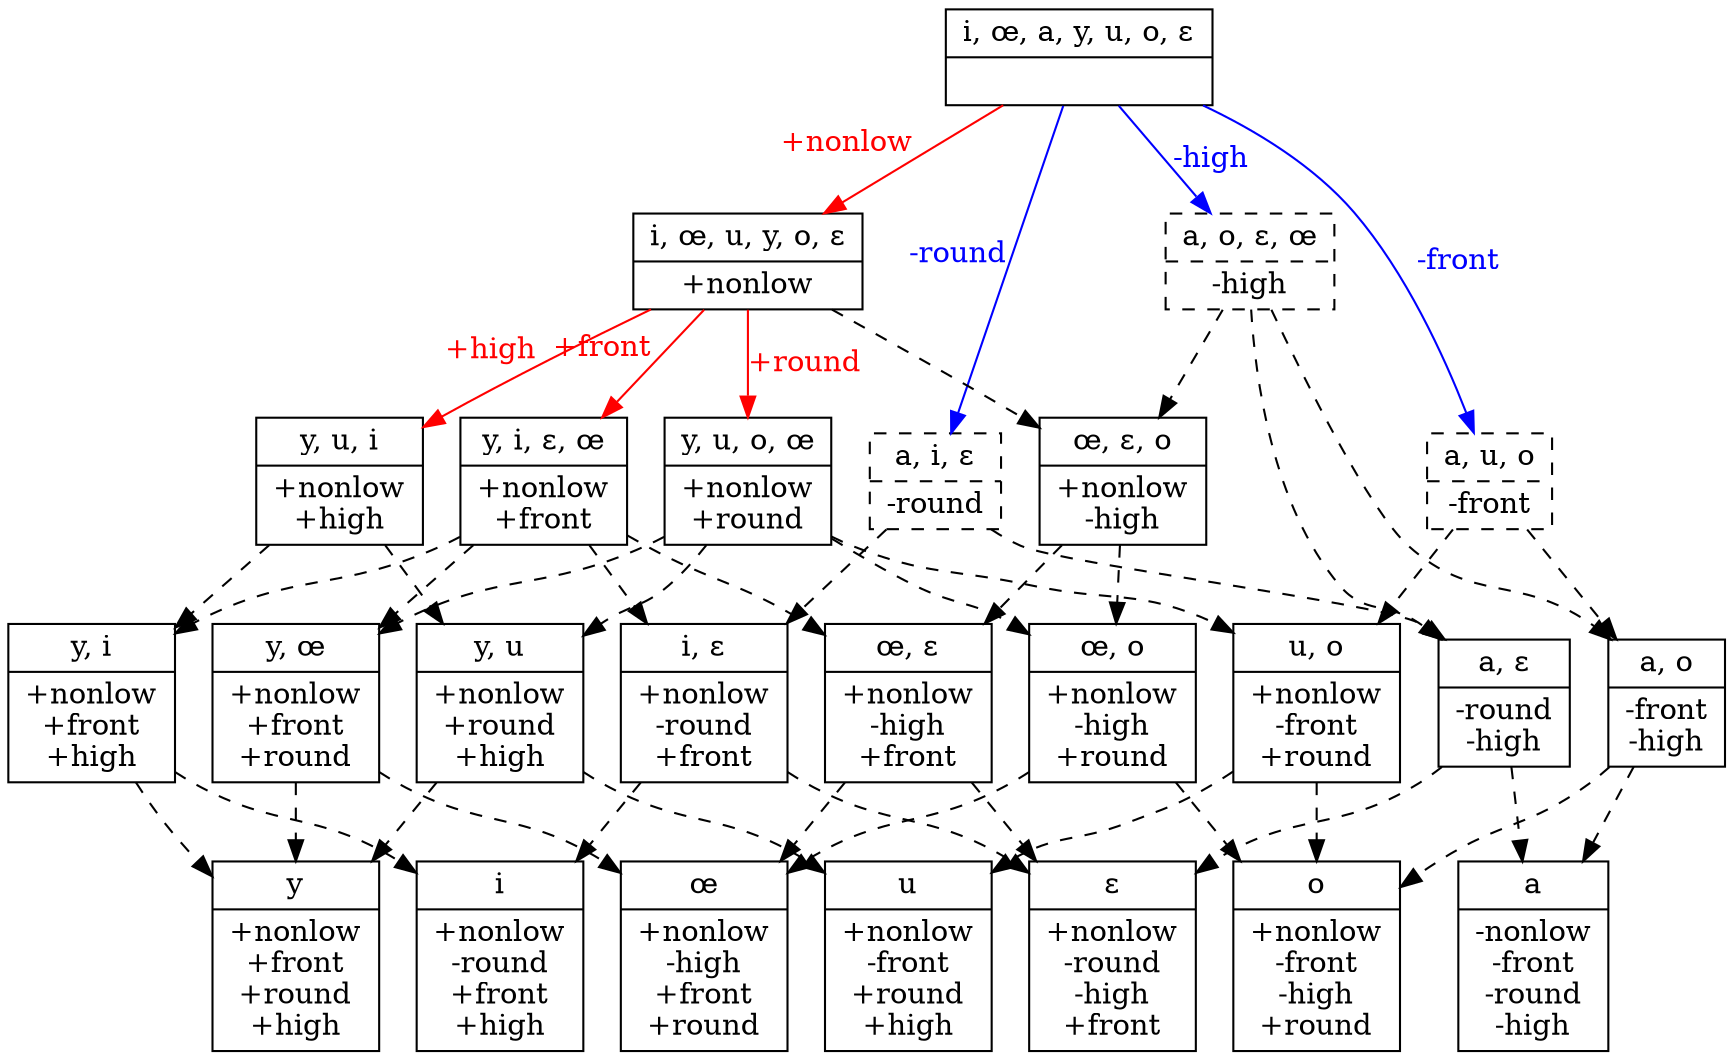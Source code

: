 // None
digraph {
	graph [ dpi = 300 ];
	0 [label="{<segs> i, œ, a, y, u, o, ɛ |<feats>  }",shape=record]
	1 [label="{<segs> i, œ, u, y, o, ɛ |<feats> +nonlow }",shape=record]
	2 [label="{<segs> y, i, ɛ, œ |<feats> +nonlow\n+front }",shape=record]
	3 [label="{<segs> y, u, o, œ |<feats> +nonlow\n+round }",shape=record]
	4 [label="{<segs> y, u, i |<feats> +nonlow\n+high }",shape=record]
	5 [label="{<segs> i |<feats> +nonlow\n-round\n+front\n+high }",shape=record]
	6 [label="{<segs> y |<feats> +nonlow\n+front\n+round\n+high }",shape=record]
	7 [label="{<segs> u |<feats> +nonlow\n-front\n+round\n+high }",shape=record]
	8 [label="{<segs> ɛ |<feats> +nonlow\n-round\n-high\n+front }",shape=record]
	9 [label="{<segs> œ |<feats> +nonlow\n-high\n+front\n+round }",shape=record]
	10 [label="{<segs> o |<feats> +nonlow\n-front\n-high\n+round }",shape=record]
	11 [label="{<segs> a |<feats> -nonlow\n-front\n-round\n-high }",shape=record]
	12 [label="{<segs> y, œ |<feats> +nonlow\n+front\n+round }",shape=record]
	13 [label="{<segs> y, i |<feats> +nonlow\n+front\n+high }",shape=record]
	14 [label="{<segs> y, u |<feats> +nonlow\n+round\n+high }",shape=record]
	15 [label="{<segs> a, u, o |<feats> -front }",shape=record,style=dashed]
	16 [label="{<segs> u, o |<feats> +nonlow\n-front\n+round }",shape=record]
	17 [label="{<segs> a, i, ɛ |<feats> -round }",shape=record,style=dashed]
	18 [label="{<segs> i, ɛ |<feats> +nonlow\n-round\n+front }",shape=record]
	19 [label="{<segs> a, o, ɛ, œ |<feats> -high }",shape=record,style=dashed]
	20 [label="{<segs> œ, ɛ, o |<feats> +nonlow\n-high }",shape=record]
	21 [label="{<segs> œ, ɛ |<feats> +nonlow\n-high\n+front }",shape=record]
	22 [label="{<segs> œ, o |<feats> +nonlow\n-high\n+round }",shape=record]
	23 [label="{<segs> a, o |<feats> -front\n-high }",shape=record]
	24 [label="{<segs> a, ɛ |<feats> -round\n-high }",shape=record]

	0 -> 1 [xlabel="+nonlow",fontcolor=red,color=red]
	0 -> 15 [label="-front",fontcolor=blue,color=blue]
	0 -> 17 [xlabel="-round",fontcolor=blue,color=blue]
	0 -> 19 [label="-high",fontcolor=blue,color=blue]
	1 -> 2 [xlabel="+front",fontcolor=red,color=red]
	1 -> 3 [label="+round",fontcolor=red,color=red]
	1 -> 4 [xlabel="+high",fontcolor=red,color=red]
	1 -> 20 [style=dashed]
	19 -> 20 [style=dashed]
	2 -> 12 [style=dashed]
	2 -> 13 [style=dashed]
	2 -> 18 [style=dashed]
	2 -> 21 [style=dashed]
	3 -> 12 [style=dashed]
	3 -> 14 [style=dashed]
	3 -> 16 [style=dashed]
	3 -> 22 [style=dashed]
	4 -> 13 [style=dashed]
	4 -> 14 [style=dashed]

	{13 18} -> 5 [style=dashed]
	{12 13 14} -> 6 [style=dashed]
	{14 16} -> 7 [style=dashed]
	{18 21 24} -> 8 [style=dashed]
	{21 22 12} -> 9 [style=dashed]
	{16 22 23} -> 10 [style=dashed]
	{23 24} -> 11 [style=dashed]

	15 -> {16 23} [style=dashed]
	17 -> {18 24} [style=dashed]
	19 -> {23 24} [style=dashed]
	20 -> {21 22} [style=dashed]
{rank=same; 5 6 7 8 9 10 11}
}